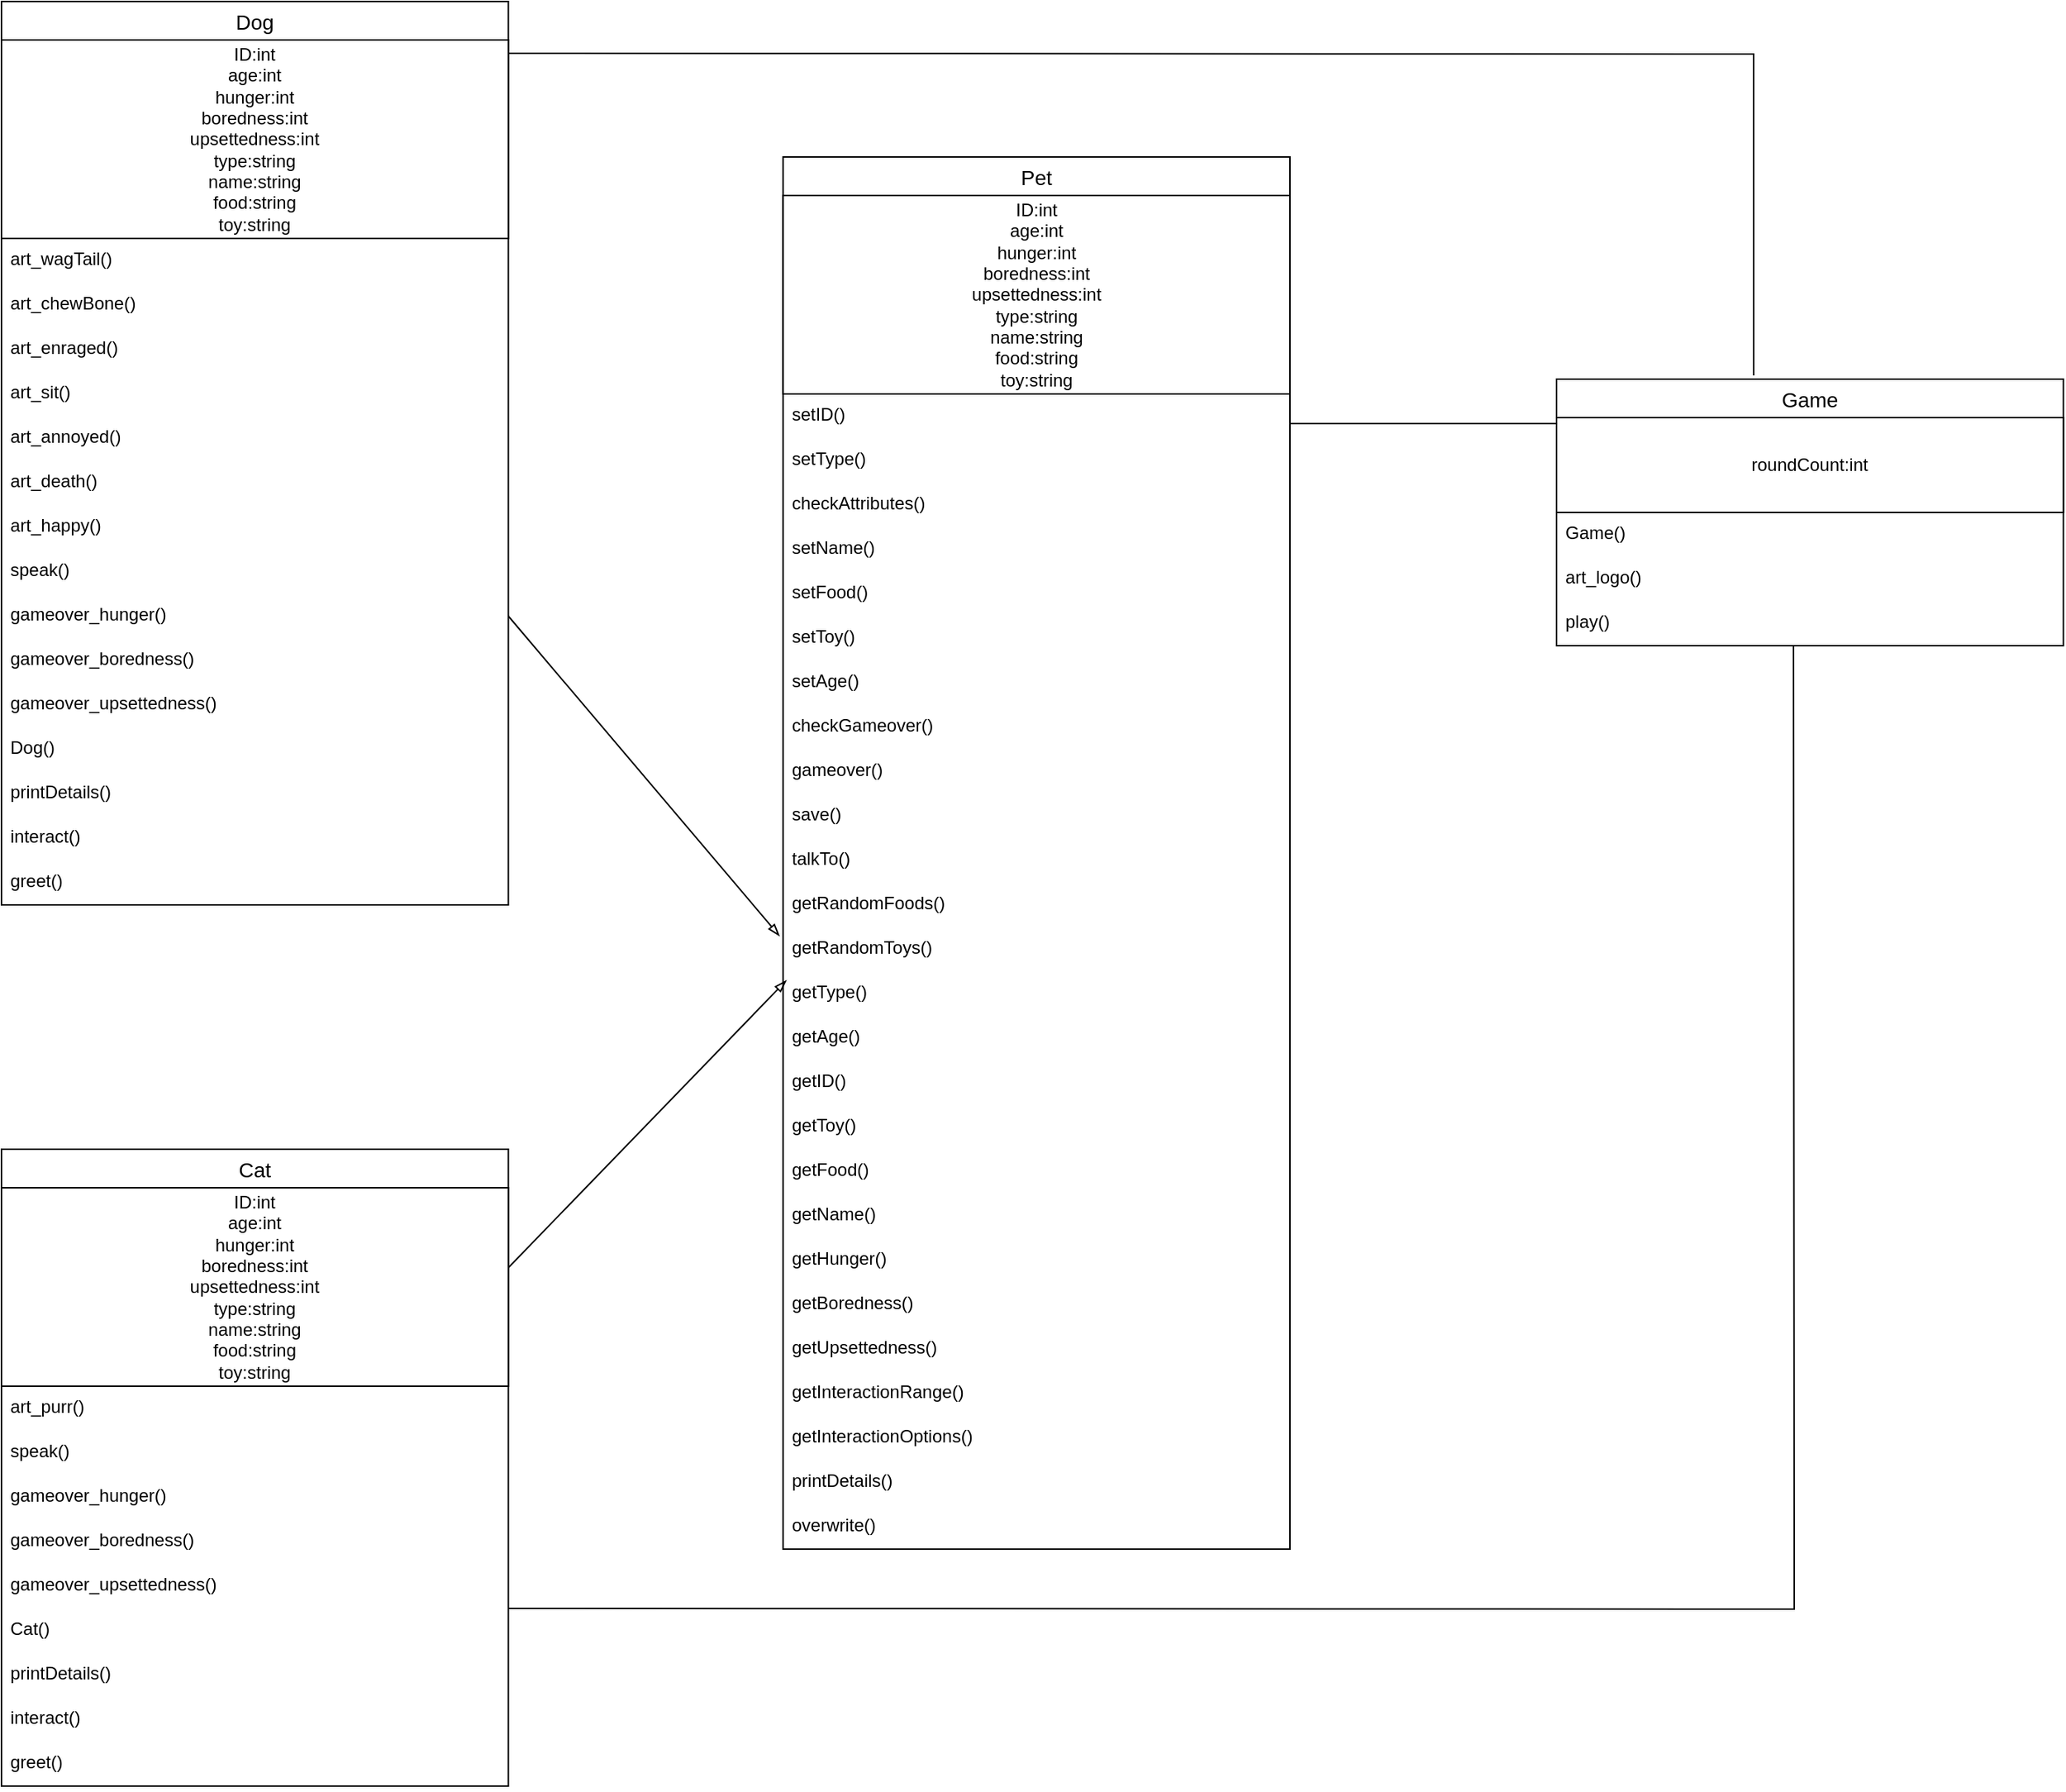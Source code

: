 <mxfile version="13.7.7" type="github">
  <diagram id="1kCHb56Gma3PJt1fY2Ee" name="Page-1">
    <mxGraphModel dx="2069" dy="1795" grid="1" gridSize="10" guides="1" tooltips="1" connect="1" arrows="1" fold="1" page="1" pageScale="1" pageWidth="827" pageHeight="1169" math="0" shadow="0">
      <root>
        <mxCell id="0" />
        <mxCell id="1" parent="0" />
        <mxCell id="f-IJHJY83I77oUuf4KTp-1" value="" style="endArrow=blockThin;html=1;endFill=0;entryX=-0.007;entryY=1.2;entryDx=0;entryDy=0;entryPerimeter=0;exitX=1;exitY=0.5;exitDx=0;exitDy=0;" parent="1" source="f-IJHJY83I77oUuf4KTp-138" target="f-IJHJY83I77oUuf4KTp-45" edge="1">
          <mxGeometry width="50" height="50" relative="1" as="geometry">
            <mxPoint x="82.25" y="395" as="sourcePoint" />
            <mxPoint x="320" y="660" as="targetPoint" />
            <Array as="points" />
          </mxGeometry>
        </mxCell>
        <mxCell id="f-IJHJY83I77oUuf4KTp-15" value="Pet" style="swimlane;fontStyle=0;childLayout=stackLayout;horizontal=1;startSize=26;horizontalStack=0;resizeParent=1;resizeParentMax=0;resizeLast=0;collapsible=1;marginBottom=0;align=center;fontSize=14;rounded=0;sketch=0;" parent="1" vertex="1">
          <mxGeometry x="267.75" y="20" width="342.25" height="940" as="geometry" />
        </mxCell>
        <mxCell id="f-IJHJY83I77oUuf4KTp-63" value="ID:int&lt;br&gt;age:int&lt;br&gt;hunger:int&lt;br&gt;boredness:int&lt;br&gt;upsettedness:int&lt;br&gt;type:string&lt;br&gt;name:string&lt;br&gt;food:string&lt;br&gt;toy:string&lt;br&gt;" style="whiteSpace=wrap;html=1;align=center;rounded=0;sketch=0;" parent="f-IJHJY83I77oUuf4KTp-15" vertex="1">
          <mxGeometry y="26" width="342.25" height="134" as="geometry" />
        </mxCell>
        <mxCell id="f-IJHJY83I77oUuf4KTp-32" value="setID()" style="text;strokeColor=none;fillColor=none;spacingLeft=4;spacingRight=4;overflow=hidden;rotatable=0;points=[[0,0.5],[1,0.5]];portConstraint=eastwest;fontSize=12;rounded=0;sketch=0;" parent="f-IJHJY83I77oUuf4KTp-15" vertex="1">
          <mxGeometry y="160" width="342.25" height="30" as="geometry" />
        </mxCell>
        <mxCell id="f-IJHJY83I77oUuf4KTp-30" value="setType()" style="text;strokeColor=none;fillColor=none;spacingLeft=4;spacingRight=4;overflow=hidden;rotatable=0;points=[[0,0.5],[1,0.5]];portConstraint=eastwest;fontSize=12;rounded=0;sketch=0;" parent="f-IJHJY83I77oUuf4KTp-15" vertex="1">
          <mxGeometry y="190" width="342.25" height="30" as="geometry" />
        </mxCell>
        <mxCell id="f-IJHJY83I77oUuf4KTp-43" value="checkAttributes()" style="text;strokeColor=none;fillColor=none;spacingLeft=4;spacingRight=4;overflow=hidden;rotatable=0;points=[[0,0.5],[1,0.5]];portConstraint=eastwest;fontSize=12;rounded=0;sketch=0;" parent="f-IJHJY83I77oUuf4KTp-15" vertex="1">
          <mxGeometry y="220" width="342.25" height="30" as="geometry" />
        </mxCell>
        <mxCell id="f-IJHJY83I77oUuf4KTp-35" value="setName()" style="text;strokeColor=none;fillColor=none;spacingLeft=4;spacingRight=4;overflow=hidden;rotatable=0;points=[[0,0.5],[1,0.5]];portConstraint=eastwest;fontSize=12;rounded=0;sketch=0;" parent="f-IJHJY83I77oUuf4KTp-15" vertex="1">
          <mxGeometry y="250" width="342.25" height="30" as="geometry" />
        </mxCell>
        <mxCell id="f-IJHJY83I77oUuf4KTp-33" value="setFood()" style="text;strokeColor=none;fillColor=none;spacingLeft=4;spacingRight=4;overflow=hidden;rotatable=0;points=[[0,0.5],[1,0.5]];portConstraint=eastwest;fontSize=12;rounded=0;sketch=0;" parent="f-IJHJY83I77oUuf4KTp-15" vertex="1">
          <mxGeometry y="280" width="342.25" height="30" as="geometry" />
        </mxCell>
        <mxCell id="f-IJHJY83I77oUuf4KTp-34" value="setToy()" style="text;strokeColor=none;fillColor=none;spacingLeft=4;spacingRight=4;overflow=hidden;rotatable=0;points=[[0,0.5],[1,0.5]];portConstraint=eastwest;fontSize=12;rounded=0;sketch=0;" parent="f-IJHJY83I77oUuf4KTp-15" vertex="1">
          <mxGeometry y="310" width="342.25" height="30" as="geometry" />
        </mxCell>
        <mxCell id="f-IJHJY83I77oUuf4KTp-31" value="setAge()" style="text;strokeColor=none;fillColor=none;spacingLeft=4;spacingRight=4;overflow=hidden;rotatable=0;points=[[0,0.5],[1,0.5]];portConstraint=eastwest;fontSize=12;rounded=0;sketch=0;" parent="f-IJHJY83I77oUuf4KTp-15" vertex="1">
          <mxGeometry y="340" width="342.25" height="30" as="geometry" />
        </mxCell>
        <mxCell id="f-IJHJY83I77oUuf4KTp-41" value="checkGameover()" style="text;strokeColor=none;fillColor=none;spacingLeft=4;spacingRight=4;overflow=hidden;rotatable=0;points=[[0,0.5],[1,0.5]];portConstraint=eastwest;fontSize=12;rounded=0;sketch=0;" parent="f-IJHJY83I77oUuf4KTp-15" vertex="1">
          <mxGeometry y="370" width="342.25" height="30" as="geometry" />
        </mxCell>
        <mxCell id="f-IJHJY83I77oUuf4KTp-42" value="gameover()" style="text;strokeColor=none;fillColor=none;spacingLeft=4;spacingRight=4;overflow=hidden;rotatable=0;points=[[0,0.5],[1,0.5]];portConstraint=eastwest;fontSize=12;rounded=0;sketch=0;" parent="f-IJHJY83I77oUuf4KTp-15" vertex="1">
          <mxGeometry y="400" width="342.25" height="30" as="geometry" />
        </mxCell>
        <mxCell id="f-IJHJY83I77oUuf4KTp-40" value="save()" style="text;strokeColor=none;fillColor=none;spacingLeft=4;spacingRight=4;overflow=hidden;rotatable=0;points=[[0,0.5],[1,0.5]];portConstraint=eastwest;fontSize=12;rounded=0;sketch=0;" parent="f-IJHJY83I77oUuf4KTp-15" vertex="1">
          <mxGeometry y="430" width="342.25" height="30" as="geometry" />
        </mxCell>
        <mxCell id="f-IJHJY83I77oUuf4KTp-46" value="talkTo()" style="text;strokeColor=none;fillColor=none;spacingLeft=4;spacingRight=4;overflow=hidden;rotatable=0;points=[[0,0.5],[1,0.5]];portConstraint=eastwest;fontSize=12;rounded=0;sketch=0;" parent="f-IJHJY83I77oUuf4KTp-15" vertex="1">
          <mxGeometry y="460" width="342.25" height="30" as="geometry" />
        </mxCell>
        <mxCell id="f-IJHJY83I77oUuf4KTp-45" value="getRandomFoods()" style="text;strokeColor=none;fillColor=none;spacingLeft=4;spacingRight=4;overflow=hidden;rotatable=0;points=[[0,0.5],[1,0.5]];portConstraint=eastwest;fontSize=12;rounded=0;sketch=0;" parent="f-IJHJY83I77oUuf4KTp-15" vertex="1">
          <mxGeometry y="490" width="342.25" height="30" as="geometry" />
        </mxCell>
        <mxCell id="f-IJHJY83I77oUuf4KTp-47" value="getRandomToys()" style="text;strokeColor=none;fillColor=none;spacingLeft=4;spacingRight=4;overflow=hidden;rotatable=0;points=[[0,0.5],[1,0.5]];portConstraint=eastwest;fontSize=12;rounded=0;sketch=0;" parent="f-IJHJY83I77oUuf4KTp-15" vertex="1">
          <mxGeometry y="520" width="342.25" height="30" as="geometry" />
        </mxCell>
        <mxCell id="f-IJHJY83I77oUuf4KTp-50" value="getType()" style="text;strokeColor=none;fillColor=none;spacingLeft=4;spacingRight=4;overflow=hidden;rotatable=0;points=[[0,0.5],[1,0.5]];portConstraint=eastwest;fontSize=12;rounded=0;sketch=0;" parent="f-IJHJY83I77oUuf4KTp-15" vertex="1">
          <mxGeometry y="550" width="342.25" height="30" as="geometry" />
        </mxCell>
        <mxCell id="f-IJHJY83I77oUuf4KTp-55" value="getAge()" style="text;strokeColor=none;fillColor=none;spacingLeft=4;spacingRight=4;overflow=hidden;rotatable=0;points=[[0,0.5],[1,0.5]];portConstraint=eastwest;fontSize=12;rounded=0;sketch=0;" parent="f-IJHJY83I77oUuf4KTp-15" vertex="1">
          <mxGeometry y="580" width="342.25" height="30" as="geometry" />
        </mxCell>
        <mxCell id="f-IJHJY83I77oUuf4KTp-54" value="getID()" style="text;strokeColor=none;fillColor=none;spacingLeft=4;spacingRight=4;overflow=hidden;rotatable=0;points=[[0,0.5],[1,0.5]];portConstraint=eastwest;fontSize=12;rounded=0;sketch=0;" parent="f-IJHJY83I77oUuf4KTp-15" vertex="1">
          <mxGeometry y="610" width="342.25" height="30" as="geometry" />
        </mxCell>
        <mxCell id="f-IJHJY83I77oUuf4KTp-53" value="getToy()" style="text;strokeColor=none;fillColor=none;spacingLeft=4;spacingRight=4;overflow=hidden;rotatable=0;points=[[0,0.5],[1,0.5]];portConstraint=eastwest;fontSize=12;rounded=0;sketch=0;" parent="f-IJHJY83I77oUuf4KTp-15" vertex="1">
          <mxGeometry y="640" width="342.25" height="30" as="geometry" />
        </mxCell>
        <mxCell id="f-IJHJY83I77oUuf4KTp-52" value="getFood()" style="text;strokeColor=none;fillColor=none;spacingLeft=4;spacingRight=4;overflow=hidden;rotatable=0;points=[[0,0.5],[1,0.5]];portConstraint=eastwest;fontSize=12;rounded=0;sketch=0;" parent="f-IJHJY83I77oUuf4KTp-15" vertex="1">
          <mxGeometry y="670" width="342.25" height="30" as="geometry" />
        </mxCell>
        <mxCell id="f-IJHJY83I77oUuf4KTp-51" value="getName()" style="text;strokeColor=none;fillColor=none;spacingLeft=4;spacingRight=4;overflow=hidden;rotatable=0;points=[[0,0.5],[1,0.5]];portConstraint=eastwest;fontSize=12;rounded=0;sketch=0;" parent="f-IJHJY83I77oUuf4KTp-15" vertex="1">
          <mxGeometry y="700" width="342.25" height="30" as="geometry" />
        </mxCell>
        <mxCell id="f-IJHJY83I77oUuf4KTp-58" value="getHunger()" style="text;strokeColor=none;fillColor=none;spacingLeft=4;spacingRight=4;overflow=hidden;rotatable=0;points=[[0,0.5],[1,0.5]];portConstraint=eastwest;fontSize=12;rounded=0;sketch=0;" parent="f-IJHJY83I77oUuf4KTp-15" vertex="1">
          <mxGeometry y="730" width="342.25" height="30" as="geometry" />
        </mxCell>
        <mxCell id="f-IJHJY83I77oUuf4KTp-56" value="getBoredness()" style="text;strokeColor=none;fillColor=none;spacingLeft=4;spacingRight=4;overflow=hidden;rotatable=0;points=[[0,0.5],[1,0.5]];portConstraint=eastwest;fontSize=12;rounded=0;sketch=0;" parent="f-IJHJY83I77oUuf4KTp-15" vertex="1">
          <mxGeometry y="760" width="342.25" height="30" as="geometry" />
        </mxCell>
        <mxCell id="f-IJHJY83I77oUuf4KTp-57" value="getUpsettedness()" style="text;strokeColor=none;fillColor=none;spacingLeft=4;spacingRight=4;overflow=hidden;rotatable=0;points=[[0,0.5],[1,0.5]];portConstraint=eastwest;fontSize=12;rounded=0;sketch=0;" parent="f-IJHJY83I77oUuf4KTp-15" vertex="1">
          <mxGeometry y="790" width="342.25" height="30" as="geometry" />
        </mxCell>
        <mxCell id="f-IJHJY83I77oUuf4KTp-61" value="getInteractionRange()" style="text;strokeColor=none;fillColor=none;spacingLeft=4;spacingRight=4;overflow=hidden;rotatable=0;points=[[0,0.5],[1,0.5]];portConstraint=eastwest;fontSize=12;rounded=0;sketch=0;" parent="f-IJHJY83I77oUuf4KTp-15" vertex="1">
          <mxGeometry y="820" width="342.25" height="30" as="geometry" />
        </mxCell>
        <mxCell id="f-IJHJY83I77oUuf4KTp-60" value="getInteractionOptions()" style="text;strokeColor=none;fillColor=none;spacingLeft=4;spacingRight=4;overflow=hidden;rotatable=0;points=[[0,0.5],[1,0.5]];portConstraint=eastwest;fontSize=12;rounded=0;sketch=0;" parent="f-IJHJY83I77oUuf4KTp-15" vertex="1">
          <mxGeometry y="850" width="342.25" height="30" as="geometry" />
        </mxCell>
        <mxCell id="f-IJHJY83I77oUuf4KTp-59" value="printDetails()" style="text;strokeColor=none;fillColor=none;spacingLeft=4;spacingRight=4;overflow=hidden;rotatable=0;points=[[0,0.5],[1,0.5]];portConstraint=eastwest;fontSize=12;rounded=0;sketch=0;" parent="f-IJHJY83I77oUuf4KTp-15" vertex="1">
          <mxGeometry y="880" width="342.25" height="30" as="geometry" />
        </mxCell>
        <mxCell id="f-IJHJY83I77oUuf4KTp-62" value="overwrite()" style="text;strokeColor=none;fillColor=none;spacingLeft=4;spacingRight=4;overflow=hidden;rotatable=0;points=[[0,0.5],[1,0.5]];portConstraint=eastwest;fontSize=12;rounded=0;sketch=0;" parent="f-IJHJY83I77oUuf4KTp-15" vertex="1">
          <mxGeometry y="910" width="342.25" height="30" as="geometry" />
        </mxCell>
        <mxCell id="f-IJHJY83I77oUuf4KTp-93" value="Cat" style="swimlane;fontStyle=0;childLayout=stackLayout;horizontal=1;startSize=26;horizontalStack=0;resizeParent=1;resizeParentMax=0;resizeLast=0;collapsible=1;marginBottom=0;align=center;fontSize=14;rounded=0;sketch=0;" parent="1" vertex="1">
          <mxGeometry x="-260" y="690" width="342.25" height="430" as="geometry" />
        </mxCell>
        <mxCell id="f-IJHJY83I77oUuf4KTp-94" value="ID:int&lt;br&gt;age:int&lt;br&gt;hunger:int&lt;br&gt;boredness:int&lt;br&gt;upsettedness:int&lt;br&gt;type:string&lt;br&gt;name:string&lt;br&gt;food:string&lt;br&gt;toy:string&lt;br&gt;" style="whiteSpace=wrap;html=1;align=center;rounded=0;sketch=0;" parent="f-IJHJY83I77oUuf4KTp-93" vertex="1">
          <mxGeometry y="26" width="342.25" height="134" as="geometry" />
        </mxCell>
        <mxCell id="f-IJHJY83I77oUuf4KTp-95" value="art_purr()" style="text;strokeColor=none;fillColor=none;spacingLeft=4;spacingRight=4;overflow=hidden;rotatable=0;points=[[0,0.5],[1,0.5]];portConstraint=eastwest;fontSize=12;rounded=0;sketch=0;" parent="f-IJHJY83I77oUuf4KTp-93" vertex="1">
          <mxGeometry y="160" width="342.25" height="30" as="geometry" />
        </mxCell>
        <mxCell id="f-IJHJY83I77oUuf4KTp-96" value="speak()" style="text;strokeColor=none;fillColor=none;spacingLeft=4;spacingRight=4;overflow=hidden;rotatable=0;points=[[0,0.5],[1,0.5]];portConstraint=eastwest;fontSize=12;rounded=0;sketch=0;" parent="f-IJHJY83I77oUuf4KTp-93" vertex="1">
          <mxGeometry y="190" width="342.25" height="30" as="geometry" />
        </mxCell>
        <mxCell id="f-IJHJY83I77oUuf4KTp-97" value="gameover_hunger()" style="text;strokeColor=none;fillColor=none;spacingLeft=4;spacingRight=4;overflow=hidden;rotatable=0;points=[[0,0.5],[1,0.5]];portConstraint=eastwest;fontSize=12;rounded=0;sketch=0;" parent="f-IJHJY83I77oUuf4KTp-93" vertex="1">
          <mxGeometry y="220" width="342.25" height="30" as="geometry" />
        </mxCell>
        <mxCell id="f-IJHJY83I77oUuf4KTp-98" value="gameover_boredness()" style="text;strokeColor=none;fillColor=none;spacingLeft=4;spacingRight=4;overflow=hidden;rotatable=0;points=[[0,0.5],[1,0.5]];portConstraint=eastwest;fontSize=12;rounded=0;sketch=0;" parent="f-IJHJY83I77oUuf4KTp-93" vertex="1">
          <mxGeometry y="250" width="342.25" height="30" as="geometry" />
        </mxCell>
        <mxCell id="f-IJHJY83I77oUuf4KTp-99" value="gameover_upsettedness()" style="text;strokeColor=none;fillColor=none;spacingLeft=4;spacingRight=4;overflow=hidden;rotatable=0;points=[[0,0.5],[1,0.5]];portConstraint=eastwest;fontSize=12;rounded=0;sketch=0;" parent="f-IJHJY83I77oUuf4KTp-93" vertex="1">
          <mxGeometry y="280" width="342.25" height="30" as="geometry" />
        </mxCell>
        <mxCell id="f-IJHJY83I77oUuf4KTp-100" value="Cat()" style="text;strokeColor=none;fillColor=none;spacingLeft=4;spacingRight=4;overflow=hidden;rotatable=0;points=[[0,0.5],[1,0.5]];portConstraint=eastwest;fontSize=12;rounded=0;sketch=0;" parent="f-IJHJY83I77oUuf4KTp-93" vertex="1">
          <mxGeometry y="310" width="342.25" height="30" as="geometry" />
        </mxCell>
        <mxCell id="f-IJHJY83I77oUuf4KTp-119" value="printDetails()" style="text;strokeColor=none;fillColor=none;spacingLeft=4;spacingRight=4;overflow=hidden;rotatable=0;points=[[0,0.5],[1,0.5]];portConstraint=eastwest;fontSize=12;rounded=0;sketch=0;" parent="f-IJHJY83I77oUuf4KTp-93" vertex="1">
          <mxGeometry y="340" width="342.25" height="30" as="geometry" />
        </mxCell>
        <mxCell id="f-IJHJY83I77oUuf4KTp-120" value="interact()" style="text;strokeColor=none;fillColor=none;spacingLeft=4;spacingRight=4;overflow=hidden;rotatable=0;points=[[0,0.5],[1,0.5]];portConstraint=eastwest;fontSize=12;rounded=0;sketch=0;" parent="f-IJHJY83I77oUuf4KTp-93" vertex="1">
          <mxGeometry y="370" width="342.25" height="30" as="geometry" />
        </mxCell>
        <mxCell id="f-IJHJY83I77oUuf4KTp-146" value="greet()" style="text;strokeColor=none;fillColor=none;spacingLeft=4;spacingRight=4;overflow=hidden;rotatable=0;points=[[0,0.5],[1,0.5]];portConstraint=eastwest;fontSize=12;rounded=0;sketch=0;" parent="f-IJHJY83I77oUuf4KTp-93" vertex="1">
          <mxGeometry y="400" width="342.25" height="30" as="geometry" />
        </mxCell>
        <mxCell id="f-IJHJY83I77oUuf4KTp-148" value="" style="endArrow=blockThin;html=1;endFill=0;exitX=1;exitY=0.5;exitDx=0;exitDy=0;" parent="1" edge="1">
          <mxGeometry width="50" height="50" relative="1" as="geometry">
            <mxPoint x="82.25" y="770" as="sourcePoint" />
            <mxPoint x="270" y="576" as="targetPoint" />
            <Array as="points" />
          </mxGeometry>
        </mxCell>
        <mxCell id="f-IJHJY83I77oUuf4KTp-167" value="" style="endArrow=none;html=1;rounded=0;" parent="1" edge="1">
          <mxGeometry relative="1" as="geometry">
            <mxPoint x="610" y="200" as="sourcePoint" />
            <mxPoint x="790" y="200" as="targetPoint" />
          </mxGeometry>
        </mxCell>
        <mxCell id="f-IJHJY83I77oUuf4KTp-168" value="" style="endArrow=none;html=1;rounded=0;entryX=0.389;entryY=-0.014;entryDx=0;entryDy=0;entryPerimeter=0;edgeStyle=orthogonalEdgeStyle;" parent="1" target="f-IJHJY83I77oUuf4KTp-149" edge="1">
          <mxGeometry relative="1" as="geometry">
            <mxPoint x="80" y="-50" as="sourcePoint" />
            <mxPoint x="950" y="60" as="targetPoint" />
          </mxGeometry>
        </mxCell>
        <mxCell id="f-IJHJY83I77oUuf4KTp-65" value="Dog" style="swimlane;fontStyle=0;childLayout=stackLayout;horizontal=1;startSize=26;horizontalStack=0;resizeParent=1;resizeParentMax=0;resizeLast=0;collapsible=1;marginBottom=0;align=center;fontSize=14;rounded=0;sketch=0;" parent="1" vertex="1">
          <mxGeometry x="-260" y="-85" width="342.25" height="610" as="geometry" />
        </mxCell>
        <mxCell id="f-IJHJY83I77oUuf4KTp-66" value="ID:int&lt;br&gt;age:int&lt;br&gt;hunger:int&lt;br&gt;boredness:int&lt;br&gt;upsettedness:int&lt;br&gt;type:string&lt;br&gt;name:string&lt;br&gt;food:string&lt;br&gt;toy:string&lt;br&gt;" style="whiteSpace=wrap;html=1;align=center;rounded=0;sketch=0;" parent="f-IJHJY83I77oUuf4KTp-65" vertex="1">
          <mxGeometry y="26" width="342.25" height="134" as="geometry" />
        </mxCell>
        <mxCell id="f-IJHJY83I77oUuf4KTp-122" value="art_wagTail()" style="text;strokeColor=none;fillColor=none;spacingLeft=4;spacingRight=4;overflow=hidden;rotatable=0;points=[[0,0.5],[1,0.5]];portConstraint=eastwest;fontSize=12;rounded=0;sketch=0;" parent="f-IJHJY83I77oUuf4KTp-65" vertex="1">
          <mxGeometry y="160" width="342.25" height="30" as="geometry" />
        </mxCell>
        <mxCell id="f-IJHJY83I77oUuf4KTp-134" value="art_chewBone()" style="text;strokeColor=none;fillColor=none;spacingLeft=4;spacingRight=4;overflow=hidden;rotatable=0;points=[[0,0.5],[1,0.5]];portConstraint=eastwest;fontSize=12;rounded=0;sketch=0;" parent="f-IJHJY83I77oUuf4KTp-65" vertex="1">
          <mxGeometry y="190" width="342.25" height="30" as="geometry" />
        </mxCell>
        <mxCell id="f-IJHJY83I77oUuf4KTp-131" value="art_enraged()" style="text;strokeColor=none;fillColor=none;spacingLeft=4;spacingRight=4;overflow=hidden;rotatable=0;points=[[0,0.5],[1,0.5]];portConstraint=eastwest;fontSize=12;rounded=0;sketch=0;" parent="f-IJHJY83I77oUuf4KTp-65" vertex="1">
          <mxGeometry y="220" width="342.25" height="30" as="geometry" />
        </mxCell>
        <mxCell id="f-IJHJY83I77oUuf4KTp-133" value="art_sit()" style="text;strokeColor=none;fillColor=none;spacingLeft=4;spacingRight=4;overflow=hidden;rotatable=0;points=[[0,0.5],[1,0.5]];portConstraint=eastwest;fontSize=12;rounded=0;sketch=0;" parent="f-IJHJY83I77oUuf4KTp-65" vertex="1">
          <mxGeometry y="250" width="342.25" height="30" as="geometry" />
        </mxCell>
        <mxCell id="f-IJHJY83I77oUuf4KTp-132" value="art_annoyed()" style="text;strokeColor=none;fillColor=none;spacingLeft=4;spacingRight=4;overflow=hidden;rotatable=0;points=[[0,0.5],[1,0.5]];portConstraint=eastwest;fontSize=12;rounded=0;sketch=0;" parent="f-IJHJY83I77oUuf4KTp-65" vertex="1">
          <mxGeometry y="280" width="342.25" height="30" as="geometry" />
        </mxCell>
        <mxCell id="f-IJHJY83I77oUuf4KTp-136" value="art_death()" style="text;strokeColor=none;fillColor=none;spacingLeft=4;spacingRight=4;overflow=hidden;rotatable=0;points=[[0,0.5],[1,0.5]];portConstraint=eastwest;fontSize=12;rounded=0;sketch=0;" parent="f-IJHJY83I77oUuf4KTp-65" vertex="1">
          <mxGeometry y="310" width="342.25" height="30" as="geometry" />
        </mxCell>
        <mxCell id="f-IJHJY83I77oUuf4KTp-147" value="art_happy()" style="text;strokeColor=none;fillColor=none;spacingLeft=4;spacingRight=4;overflow=hidden;rotatable=0;points=[[0,0.5],[1,0.5]];portConstraint=eastwest;fontSize=12;rounded=0;sketch=0;" parent="f-IJHJY83I77oUuf4KTp-65" vertex="1">
          <mxGeometry y="340" width="342.25" height="30" as="geometry" />
        </mxCell>
        <mxCell id="f-IJHJY83I77oUuf4KTp-140" value="speak()" style="text;strokeColor=none;fillColor=none;spacingLeft=4;spacingRight=4;overflow=hidden;rotatable=0;points=[[0,0.5],[1,0.5]];portConstraint=eastwest;fontSize=12;rounded=0;sketch=0;" parent="f-IJHJY83I77oUuf4KTp-65" vertex="1">
          <mxGeometry y="370" width="342.25" height="30" as="geometry" />
        </mxCell>
        <mxCell id="f-IJHJY83I77oUuf4KTp-138" value="gameover_hunger()" style="text;strokeColor=none;fillColor=none;spacingLeft=4;spacingRight=4;overflow=hidden;rotatable=0;points=[[0,0.5],[1,0.5]];portConstraint=eastwest;fontSize=12;rounded=0;sketch=0;" parent="f-IJHJY83I77oUuf4KTp-65" vertex="1">
          <mxGeometry y="400" width="342.25" height="30" as="geometry" />
        </mxCell>
        <mxCell id="f-IJHJY83I77oUuf4KTp-137" value="gameover_boredness()" style="text;strokeColor=none;fillColor=none;spacingLeft=4;spacingRight=4;overflow=hidden;rotatable=0;points=[[0,0.5],[1,0.5]];portConstraint=eastwest;fontSize=12;rounded=0;sketch=0;" parent="f-IJHJY83I77oUuf4KTp-65" vertex="1">
          <mxGeometry y="430" width="342.25" height="30" as="geometry" />
        </mxCell>
        <mxCell id="f-IJHJY83I77oUuf4KTp-139" value="gameover_upsettedness()" style="text;strokeColor=none;fillColor=none;spacingLeft=4;spacingRight=4;overflow=hidden;rotatable=0;points=[[0,0.5],[1,0.5]];portConstraint=eastwest;fontSize=12;rounded=0;sketch=0;" parent="f-IJHJY83I77oUuf4KTp-65" vertex="1">
          <mxGeometry y="460" width="342.25" height="30" as="geometry" />
        </mxCell>
        <mxCell id="f-IJHJY83I77oUuf4KTp-144" value="Dog()" style="text;strokeColor=none;fillColor=none;spacingLeft=4;spacingRight=4;overflow=hidden;rotatable=0;points=[[0,0.5],[1,0.5]];portConstraint=eastwest;fontSize=12;rounded=0;sketch=0;" parent="f-IJHJY83I77oUuf4KTp-65" vertex="1">
          <mxGeometry y="490" width="342.25" height="30" as="geometry" />
        </mxCell>
        <mxCell id="f-IJHJY83I77oUuf4KTp-141" value="printDetails()" style="text;strokeColor=none;fillColor=none;spacingLeft=4;spacingRight=4;overflow=hidden;rotatable=0;points=[[0,0.5],[1,0.5]];portConstraint=eastwest;fontSize=12;rounded=0;sketch=0;" parent="f-IJHJY83I77oUuf4KTp-65" vertex="1">
          <mxGeometry y="520" width="342.25" height="30" as="geometry" />
        </mxCell>
        <mxCell id="f-IJHJY83I77oUuf4KTp-143" value="interact()" style="text;strokeColor=none;fillColor=none;spacingLeft=4;spacingRight=4;overflow=hidden;rotatable=0;points=[[0,0.5],[1,0.5]];portConstraint=eastwest;fontSize=12;rounded=0;sketch=0;" parent="f-IJHJY83I77oUuf4KTp-65" vertex="1">
          <mxGeometry y="550" width="342.25" height="30" as="geometry" />
        </mxCell>
        <mxCell id="f-IJHJY83I77oUuf4KTp-142" value="greet()" style="text;strokeColor=none;fillColor=none;spacingLeft=4;spacingRight=4;overflow=hidden;rotatable=0;points=[[0,0.5],[1,0.5]];portConstraint=eastwest;fontSize=12;rounded=0;sketch=0;" parent="f-IJHJY83I77oUuf4KTp-65" vertex="1">
          <mxGeometry y="580" width="342.25" height="30" as="geometry" />
        </mxCell>
        <mxCell id="f-IJHJY83I77oUuf4KTp-169" value="" style="endArrow=none;html=1;rounded=0;edgeStyle=orthogonalEdgeStyle;" parent="1" edge="1">
          <mxGeometry relative="1" as="geometry">
            <mxPoint x="82.25" y="1000" as="sourcePoint" />
            <mxPoint x="950" y="350" as="targetPoint" />
          </mxGeometry>
        </mxCell>
        <mxCell id="f-IJHJY83I77oUuf4KTp-149" value="Game" style="swimlane;fontStyle=0;childLayout=stackLayout;horizontal=1;startSize=26;horizontalStack=0;resizeParent=1;resizeParentMax=0;resizeLast=0;collapsible=1;marginBottom=0;align=center;fontSize=14;rounded=0;sketch=0;" parent="1" vertex="1">
          <mxGeometry x="790" y="170" width="342.25" height="180" as="geometry" />
        </mxCell>
        <mxCell id="f-IJHJY83I77oUuf4KTp-150" value="roundCount:int" style="whiteSpace=wrap;html=1;align=center;rounded=0;sketch=0;" parent="f-IJHJY83I77oUuf4KTp-149" vertex="1">
          <mxGeometry y="26" width="342.25" height="64" as="geometry" />
        </mxCell>
        <mxCell id="f-IJHJY83I77oUuf4KTp-151" value="Game()" style="text;strokeColor=none;fillColor=none;spacingLeft=4;spacingRight=4;overflow=hidden;rotatable=0;points=[[0,0.5],[1,0.5]];portConstraint=eastwest;fontSize=12;rounded=0;sketch=0;" parent="f-IJHJY83I77oUuf4KTp-149" vertex="1">
          <mxGeometry y="90" width="342.25" height="30" as="geometry" />
        </mxCell>
        <mxCell id="f-IJHJY83I77oUuf4KTp-152" value="art_logo()" style="text;strokeColor=none;fillColor=none;spacingLeft=4;spacingRight=4;overflow=hidden;rotatable=0;points=[[0,0.5],[1,0.5]];portConstraint=eastwest;fontSize=12;rounded=0;sketch=0;" parent="f-IJHJY83I77oUuf4KTp-149" vertex="1">
          <mxGeometry y="120" width="342.25" height="30" as="geometry" />
        </mxCell>
        <mxCell id="f-IJHJY83I77oUuf4KTp-153" value="play()" style="text;strokeColor=none;fillColor=none;spacingLeft=4;spacingRight=4;overflow=hidden;rotatable=0;points=[[0,0.5],[1,0.5]];portConstraint=eastwest;fontSize=12;rounded=0;sketch=0;" parent="f-IJHJY83I77oUuf4KTp-149" vertex="1">
          <mxGeometry y="150" width="342.25" height="30" as="geometry" />
        </mxCell>
      </root>
    </mxGraphModel>
  </diagram>
</mxfile>
